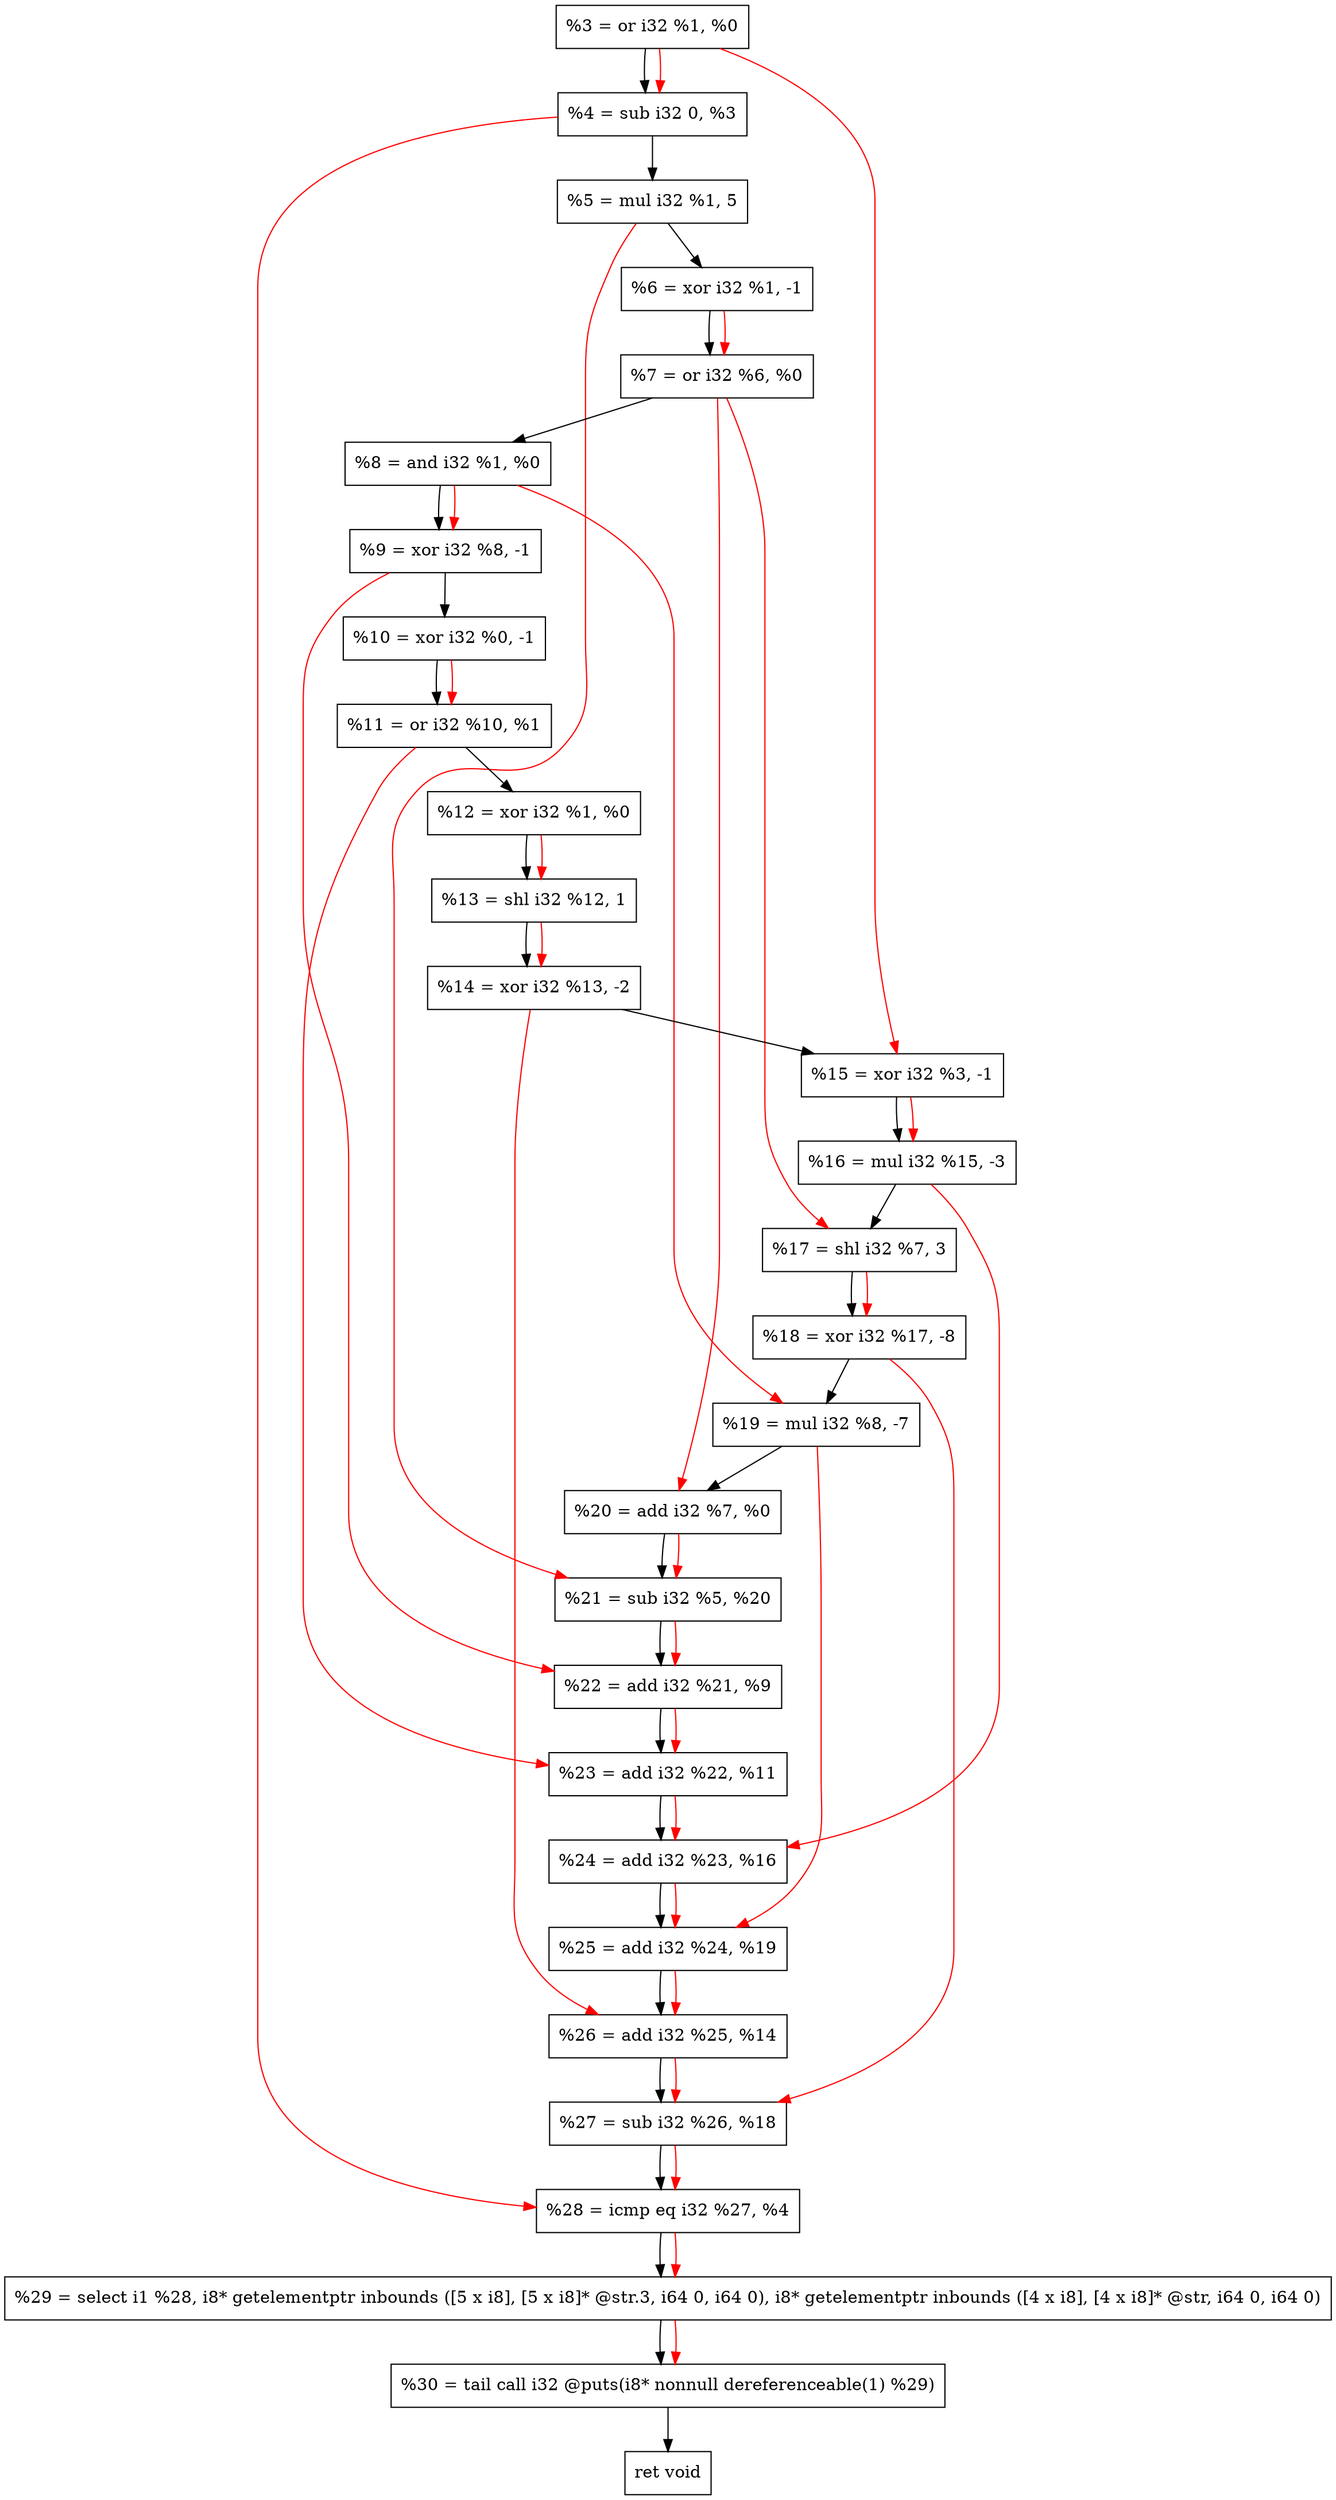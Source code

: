 digraph "DFG for'crackme' function" {
	Node0xe525a0[shape=record, label="  %3 = or i32 %1, %0"];
	Node0xe52c50[shape=record, label="  %4 = sub i32 0, %3"];
	Node0xe52d10[shape=record, label="  %5 = mul i32 %1, 5"];
	Node0xe52db0[shape=record, label="  %6 = xor i32 %1, -1"];
	Node0xe52e20[shape=record, label="  %7 = or i32 %6, %0"];
	Node0xe52e90[shape=record, label="  %8 = and i32 %1, %0"];
	Node0xe52f00[shape=record, label="  %9 = xor i32 %8, -1"];
	Node0xe52f70[shape=record, label="  %10 = xor i32 %0, -1"];
	Node0xe52fe0[shape=record, label="  %11 = or i32 %10, %1"];
	Node0xe53050[shape=record, label="  %12 = xor i32 %1, %0"];
	Node0xe530f0[shape=record, label="  %13 = shl i32 %12, 1"];
	Node0xe53190[shape=record, label="  %14 = xor i32 %13, -2"];
	Node0xe53200[shape=record, label="  %15 = xor i32 %3, -1"];
	Node0xe532a0[shape=record, label="  %16 = mul i32 %15, -3"];
	Node0xe53340[shape=record, label="  %17 = shl i32 %7, 3"];
	Node0xe533e0[shape=record, label="  %18 = xor i32 %17, -8"];
	Node0xe53480[shape=record, label="  %19 = mul i32 %8, -7"];
	Node0xe534f0[shape=record, label="  %20 = add i32 %7, %0"];
	Node0xe53560[shape=record, label="  %21 = sub i32 %5, %20"];
	Node0xe535d0[shape=record, label="  %22 = add i32 %21, %9"];
	Node0xe53640[shape=record, label="  %23 = add i32 %22, %11"];
	Node0xe536b0[shape=record, label="  %24 = add i32 %23, %16"];
	Node0xe53720[shape=record, label="  %25 = add i32 %24, %19"];
	Node0xe53790[shape=record, label="  %26 = add i32 %25, %14"];
	Node0xe53800[shape=record, label="  %27 = sub i32 %26, %18"];
	Node0xe53870[shape=record, label="  %28 = icmp eq i32 %27, %4"];
	Node0xdf3268[shape=record, label="  %29 = select i1 %28, i8* getelementptr inbounds ([5 x i8], [5 x i8]* @str.3, i64 0, i64 0), i8* getelementptr inbounds ([4 x i8], [4 x i8]* @str, i64 0, i64 0)"];
	Node0xe53d10[shape=record, label="  %30 = tail call i32 @puts(i8* nonnull dereferenceable(1) %29)"];
	Node0xe53d60[shape=record, label="  ret void"];
	Node0xe525a0 -> Node0xe52c50;
	Node0xe52c50 -> Node0xe52d10;
	Node0xe52d10 -> Node0xe52db0;
	Node0xe52db0 -> Node0xe52e20;
	Node0xe52e20 -> Node0xe52e90;
	Node0xe52e90 -> Node0xe52f00;
	Node0xe52f00 -> Node0xe52f70;
	Node0xe52f70 -> Node0xe52fe0;
	Node0xe52fe0 -> Node0xe53050;
	Node0xe53050 -> Node0xe530f0;
	Node0xe530f0 -> Node0xe53190;
	Node0xe53190 -> Node0xe53200;
	Node0xe53200 -> Node0xe532a0;
	Node0xe532a0 -> Node0xe53340;
	Node0xe53340 -> Node0xe533e0;
	Node0xe533e0 -> Node0xe53480;
	Node0xe53480 -> Node0xe534f0;
	Node0xe534f0 -> Node0xe53560;
	Node0xe53560 -> Node0xe535d0;
	Node0xe535d0 -> Node0xe53640;
	Node0xe53640 -> Node0xe536b0;
	Node0xe536b0 -> Node0xe53720;
	Node0xe53720 -> Node0xe53790;
	Node0xe53790 -> Node0xe53800;
	Node0xe53800 -> Node0xe53870;
	Node0xe53870 -> Node0xdf3268;
	Node0xdf3268 -> Node0xe53d10;
	Node0xe53d10 -> Node0xe53d60;
edge [color=red]
	Node0xe525a0 -> Node0xe52c50;
	Node0xe52db0 -> Node0xe52e20;
	Node0xe52e90 -> Node0xe52f00;
	Node0xe52f70 -> Node0xe52fe0;
	Node0xe53050 -> Node0xe530f0;
	Node0xe530f0 -> Node0xe53190;
	Node0xe525a0 -> Node0xe53200;
	Node0xe53200 -> Node0xe532a0;
	Node0xe52e20 -> Node0xe53340;
	Node0xe53340 -> Node0xe533e0;
	Node0xe52e90 -> Node0xe53480;
	Node0xe52e20 -> Node0xe534f0;
	Node0xe52d10 -> Node0xe53560;
	Node0xe534f0 -> Node0xe53560;
	Node0xe53560 -> Node0xe535d0;
	Node0xe52f00 -> Node0xe535d0;
	Node0xe535d0 -> Node0xe53640;
	Node0xe52fe0 -> Node0xe53640;
	Node0xe53640 -> Node0xe536b0;
	Node0xe532a0 -> Node0xe536b0;
	Node0xe536b0 -> Node0xe53720;
	Node0xe53480 -> Node0xe53720;
	Node0xe53720 -> Node0xe53790;
	Node0xe53190 -> Node0xe53790;
	Node0xe53790 -> Node0xe53800;
	Node0xe533e0 -> Node0xe53800;
	Node0xe53800 -> Node0xe53870;
	Node0xe52c50 -> Node0xe53870;
	Node0xe53870 -> Node0xdf3268;
	Node0xdf3268 -> Node0xe53d10;
}
